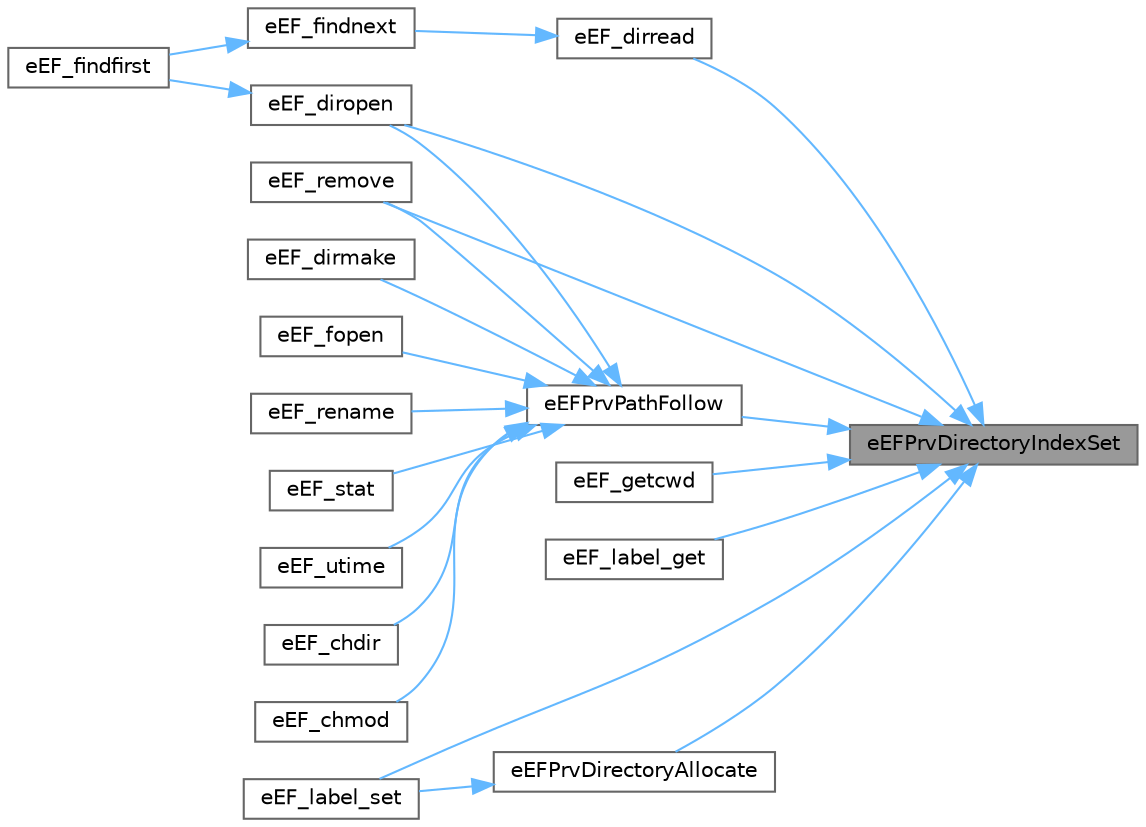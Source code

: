 digraph "eEFPrvDirectoryIndexSet"
{
 // LATEX_PDF_SIZE
  bgcolor="transparent";
  edge [fontname=Helvetica,fontsize=10,labelfontname=Helvetica,labelfontsize=10];
  node [fontname=Helvetica,fontsize=10,shape=box,height=0.2,width=0.4];
  rankdir="RL";
  Node1 [id="Node000001",label="eEFPrvDirectoryIndexSet",height=0.2,width=0.4,color="gray40", fillcolor="grey60", style="filled", fontcolor="black",tooltip="Directory handling - Set directory index."];
  Node1 -> Node2 [id="edge1_Node000001_Node000002",dir="back",color="steelblue1",style="solid",tooltip=" "];
  Node2 [id="Node000002",label="eEF_diropen",height=0.2,width=0.4,color="grey40", fillcolor="white", style="filled",URL="$ef__diropen_8c.html#a2b25ebfd8c4c291ae6b0f888e708d850",tooltip="Create a Directory Object."];
  Node2 -> Node3 [id="edge2_Node000002_Node000003",dir="back",color="steelblue1",style="solid",tooltip=" "];
  Node3 [id="Node000003",label="eEF_findfirst",height=0.2,width=0.4,color="grey40", fillcolor="white", style="filled",URL="$ef__findfirst_8c.html#a7aceb1307887217f205b94f9c00872ed",tooltip="Find First File."];
  Node1 -> Node4 [id="edge3_Node000001_Node000004",dir="back",color="steelblue1",style="solid",tooltip=" "];
  Node4 [id="Node000004",label="eEF_dirread",height=0.2,width=0.4,color="grey40", fillcolor="white", style="filled",URL="$ef__dirread_8c.html#a6ab1e7b87596e40f8e28053c7e3547b4",tooltip="Read Directory Entries in Sequence."];
  Node4 -> Node5 [id="edge4_Node000004_Node000005",dir="back",color="steelblue1",style="solid",tooltip=" "];
  Node5 [id="Node000005",label="eEF_findnext",height=0.2,width=0.4,color="grey40", fillcolor="white", style="filled",URL="$ef__findnext_8c.html#a41d1f19cc47216c90cf54581e6cddbf8",tooltip="Find Next File."];
  Node5 -> Node3 [id="edge5_Node000005_Node000003",dir="back",color="steelblue1",style="solid",tooltip=" "];
  Node1 -> Node6 [id="edge6_Node000001_Node000006",dir="back",color="steelblue1",style="solid",tooltip=" "];
  Node6 [id="Node000006",label="eEF_getcwd",height=0.2,width=0.4,color="grey40", fillcolor="white", style="filled",URL="$ef__getcwd_8c.html#a5100b2195b9a2c2000eb149671b40d4b",tooltip="Change Current Directory or Current Drive, Get Current Directory."];
  Node1 -> Node7 [id="edge7_Node000001_Node000007",dir="back",color="steelblue1",style="solid",tooltip=" "];
  Node7 [id="Node000007",label="eEF_label_get",height=0.2,width=0.4,color="grey40", fillcolor="white", style="filled",URL="$ef__label__get_8c.html#aa7aec85efde79b200254b90d0cbb5eba",tooltip="Get Volume Label."];
  Node1 -> Node8 [id="edge8_Node000001_Node000008",dir="back",color="steelblue1",style="solid",tooltip=" "];
  Node8 [id="Node000008",label="eEF_label_set",height=0.2,width=0.4,color="grey40", fillcolor="white", style="filled",URL="$ef__label__set_8c.html#a856cac9d6edece47116c434a8ddbca24",tooltip="Set Volume Label."];
  Node1 -> Node9 [id="edge9_Node000001_Node000009",dir="back",color="steelblue1",style="solid",tooltip=" "];
  Node9 [id="Node000009",label="eEF_remove",height=0.2,width=0.4,color="grey40", fillcolor="white", style="filled",URL="$ef__remove_8c.html#ab39525454269d54fb689e44083eaead4",tooltip="Delete a File/Directory."];
  Node1 -> Node10 [id="edge10_Node000001_Node000010",dir="back",color="steelblue1",style="solid",tooltip=" "];
  Node10 [id="Node000010",label="eEFPrvDirectoryAllocate",height=0.2,width=0.4,color="grey40", fillcolor="white", style="filled",URL="$ef__prv__directory_8c.html#af3501080ebaaf80e0c31475115714586",tooltip="Directory handling - Reserve a block of directory entries."];
  Node10 -> Node8 [id="edge11_Node000010_Node000008",dir="back",color="steelblue1",style="solid",tooltip=" "];
  Node1 -> Node11 [id="edge12_Node000001_Node000011",dir="back",color="steelblue1",style="solid",tooltip=" "];
  Node11 [id="Node000011",label="eEFPrvPathFollow",height=0.2,width=0.4,color="grey40", fillcolor="white", style="filled",URL="$ef__prv__path__follow_8c.html#a4ee4202c83e9d60f3ade4afb83cc78b0",tooltip="Follow a file pxPath."];
  Node11 -> Node12 [id="edge13_Node000011_Node000012",dir="back",color="steelblue1",style="solid",tooltip=" "];
  Node12 [id="Node000012",label="eEF_chdir",height=0.2,width=0.4,color="grey40", fillcolor="white", style="filled",URL="$ef__chdir_8c.html#af84f7938300e61dc5dbdc307e06dd171",tooltip="Change Current Directory or Current Drive, Get Current Directory."];
  Node11 -> Node13 [id="edge14_Node000011_Node000013",dir="back",color="steelblue1",style="solid",tooltip=" "];
  Node13 [id="Node000013",label="eEF_chmod",height=0.2,width=0.4,color="grey40", fillcolor="white", style="filled",URL="$ef__chmod_8c.html#a0f6f5314abe7d6e8b291c719898c80dc",tooltip="Change Attribute."];
  Node11 -> Node14 [id="edge15_Node000011_Node000014",dir="back",color="steelblue1",style="solid",tooltip=" "];
  Node14 [id="Node000014",label="eEF_dirmake",height=0.2,width=0.4,color="grey40", fillcolor="white", style="filled",URL="$ef__dirmake_8c.html#ab556a94bd3323965dc0e82a59694e42c",tooltip="Create a Directory."];
  Node11 -> Node2 [id="edge16_Node000011_Node000002",dir="back",color="steelblue1",style="solid",tooltip=" "];
  Node11 -> Node15 [id="edge17_Node000011_Node000015",dir="back",color="steelblue1",style="solid",tooltip=" "];
  Node15 [id="Node000015",label="eEF_fopen",height=0.2,width=0.4,color="grey40", fillcolor="white", style="filled",URL="$ef__fopen_8c.html#a3638933cd54650925407d85074bf176c",tooltip="Open or Create a File."];
  Node11 -> Node9 [id="edge18_Node000011_Node000009",dir="back",color="steelblue1",style="solid",tooltip=" "];
  Node11 -> Node16 [id="edge19_Node000011_Node000016",dir="back",color="steelblue1",style="solid",tooltip=" "];
  Node16 [id="Node000016",label="eEF_rename",height=0.2,width=0.4,color="grey40", fillcolor="white", style="filled",URL="$ef__rename_8c.html#a0ee722cb0b7b38191ee8cd6be1c153f1",tooltip="Rename a File/Directory."];
  Node11 -> Node17 [id="edge20_Node000011_Node000017",dir="back",color="steelblue1",style="solid",tooltip=" "];
  Node17 [id="Node000017",label="eEF_stat",height=0.2,width=0.4,color="grey40", fillcolor="white", style="filled",URL="$ef__stat_8c.html#a61ee7b3bb6833bf729991341673ee3dc",tooltip="Get File Status."];
  Node11 -> Node18 [id="edge21_Node000011_Node000018",dir="back",color="steelblue1",style="solid",tooltip=" "];
  Node18 [id="Node000018",label="eEF_utime",height=0.2,width=0.4,color="grey40", fillcolor="white", style="filled",URL="$ef__utime_8c.html#a0fc69a2bbb3ec1844e16afd82f274fb7",tooltip="Change Timestamp."];
}
